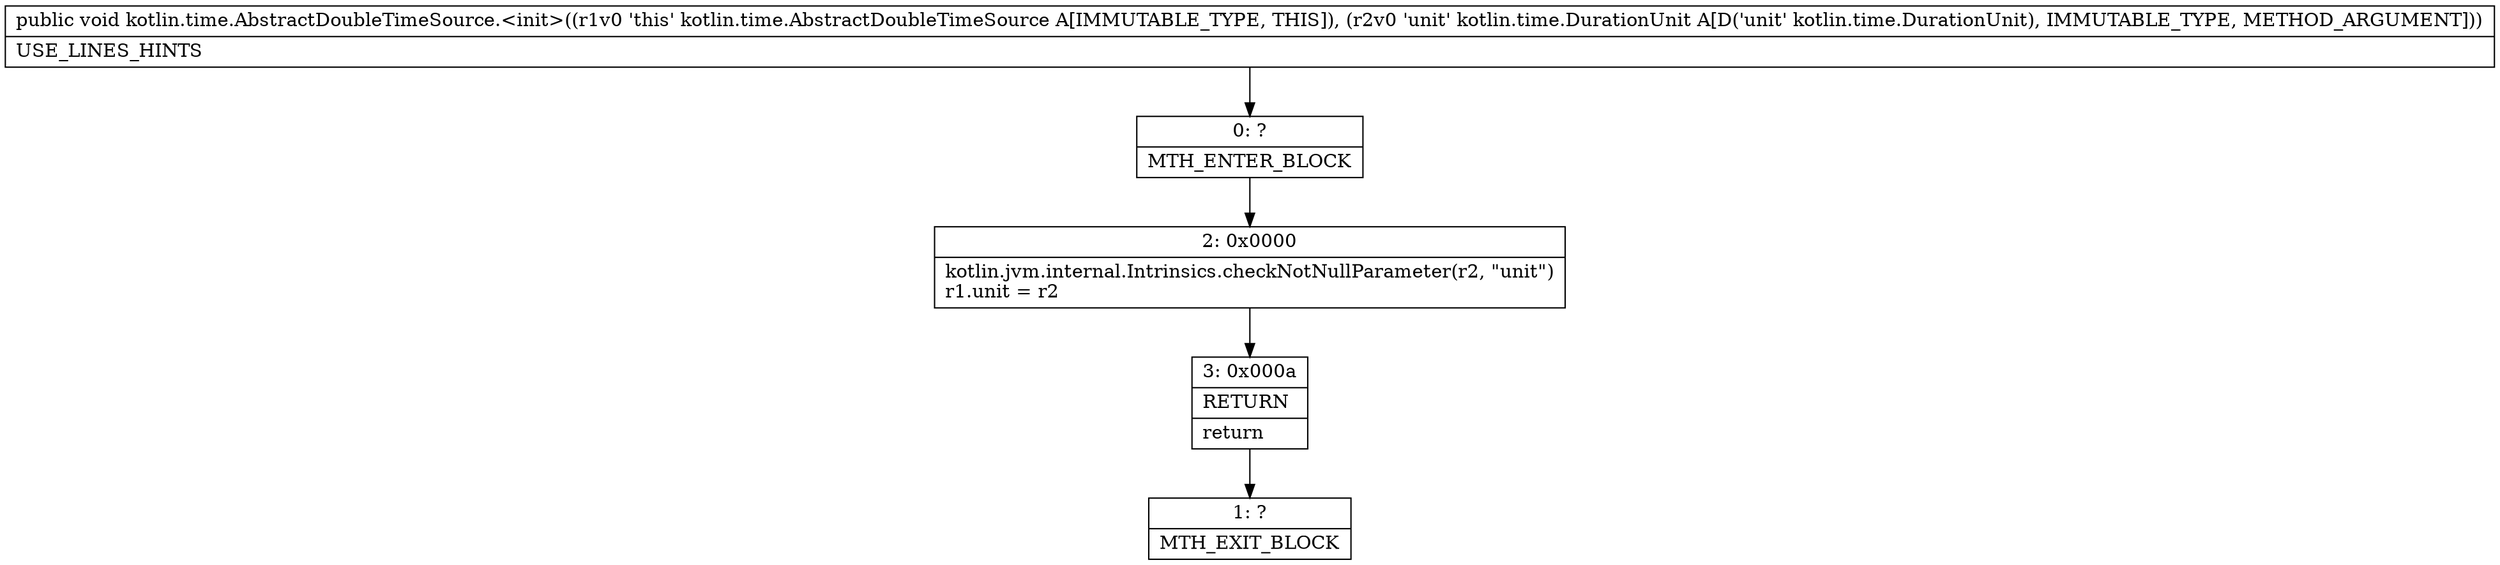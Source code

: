 digraph "CFG forkotlin.time.AbstractDoubleTimeSource.\<init\>(Lkotlin\/time\/DurationUnit;)V" {
Node_0 [shape=record,label="{0\:\ ?|MTH_ENTER_BLOCK\l}"];
Node_2 [shape=record,label="{2\:\ 0x0000|kotlin.jvm.internal.Intrinsics.checkNotNullParameter(r2, \"unit\")\lr1.unit = r2\l}"];
Node_3 [shape=record,label="{3\:\ 0x000a|RETURN\l|return\l}"];
Node_1 [shape=record,label="{1\:\ ?|MTH_EXIT_BLOCK\l}"];
MethodNode[shape=record,label="{public void kotlin.time.AbstractDoubleTimeSource.\<init\>((r1v0 'this' kotlin.time.AbstractDoubleTimeSource A[IMMUTABLE_TYPE, THIS]), (r2v0 'unit' kotlin.time.DurationUnit A[D('unit' kotlin.time.DurationUnit), IMMUTABLE_TYPE, METHOD_ARGUMENT]))  | USE_LINES_HINTS\l}"];
MethodNode -> Node_0;Node_0 -> Node_2;
Node_2 -> Node_3;
Node_3 -> Node_1;
}

